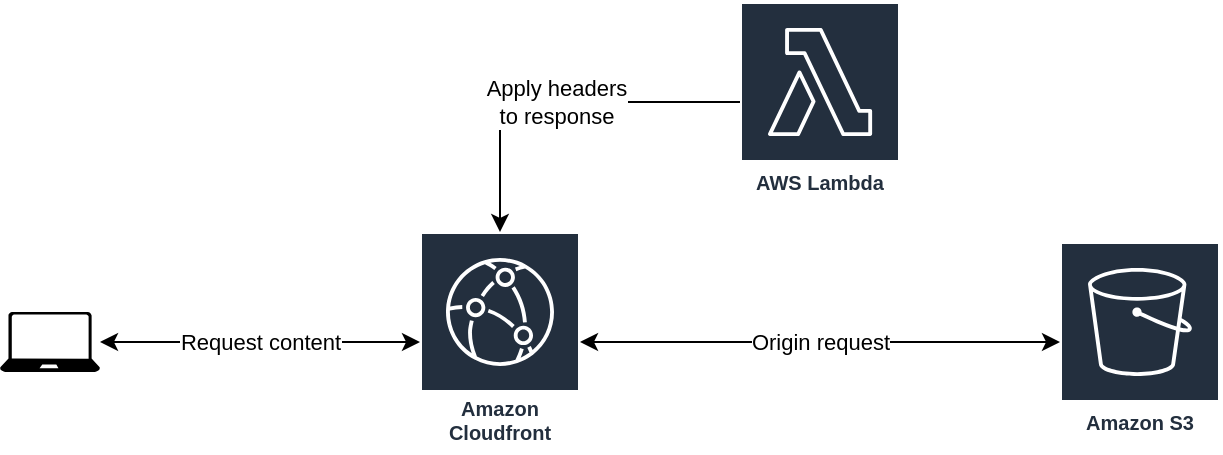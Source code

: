 <mxfile version="14.5.1" type="device"><diagram id="-TVlzsj7Bw_190lxtyR1" name="Page-1"><mxGraphModel dx="1106" dy="761" grid="1" gridSize="10" guides="1" tooltips="1" connect="1" arrows="1" fold="1" page="1" pageScale="1" pageWidth="827" pageHeight="1169" math="0" shadow="0"><root><mxCell id="0"/><mxCell id="1" parent="0"/><mxCell id="mMJkO2bk-3ohmAquewy1-7" value="Apply headers&lt;br&gt;to response" style="edgeStyle=orthogonalEdgeStyle;rounded=0;orthogonalLoop=1;jettySize=auto;html=1;" edge="1" parent="1" source="mMJkO2bk-3ohmAquewy1-1" target="mMJkO2bk-3ohmAquewy1-2"><mxGeometry relative="1" as="geometry"/></mxCell><mxCell id="mMJkO2bk-3ohmAquewy1-1" value="AWS Lambda" style="outlineConnect=0;fontColor=#232F3E;gradientColor=none;strokeColor=#ffffff;fillColor=#232F3E;dashed=0;verticalLabelPosition=middle;verticalAlign=bottom;align=center;html=1;whiteSpace=wrap;fontSize=10;fontStyle=1;spacing=3;shape=mxgraph.aws4.productIcon;prIcon=mxgraph.aws4.lambda;shadow=0;sketch=0;" vertex="1" parent="1"><mxGeometry x="440" y="80" width="80" height="100" as="geometry"/></mxCell><mxCell id="mMJkO2bk-3ohmAquewy1-5" value="Origin request" style="edgeStyle=orthogonalEdgeStyle;rounded=0;orthogonalLoop=1;jettySize=auto;html=1;startArrow=classic;startFill=1;" edge="1" parent="1" source="mMJkO2bk-3ohmAquewy1-2" target="mMJkO2bk-3ohmAquewy1-4"><mxGeometry relative="1" as="geometry"/></mxCell><mxCell id="mMJkO2bk-3ohmAquewy1-2" value="Amazon Cloudfront" style="outlineConnect=0;fontColor=#232F3E;gradientColor=none;strokeColor=#ffffff;fillColor=#232F3E;dashed=0;verticalLabelPosition=middle;verticalAlign=bottom;align=center;html=1;whiteSpace=wrap;fontSize=10;fontStyle=1;spacing=3;shape=mxgraph.aws4.productIcon;prIcon=mxgraph.aws4.cloudfront;" vertex="1" parent="1"><mxGeometry x="280" y="195" width="80" height="110" as="geometry"/></mxCell><mxCell id="mMJkO2bk-3ohmAquewy1-4" value="Amazon S3" style="outlineConnect=0;fontColor=#232F3E;gradientColor=none;strokeColor=#ffffff;fillColor=#232F3E;dashed=0;verticalLabelPosition=middle;verticalAlign=bottom;align=center;html=1;whiteSpace=wrap;fontSize=10;fontStyle=1;spacing=3;shape=mxgraph.aws4.productIcon;prIcon=mxgraph.aws4.s3;" vertex="1" parent="1"><mxGeometry x="600" y="200" width="80" height="100" as="geometry"/></mxCell><mxCell id="mMJkO2bk-3ohmAquewy1-10" value="Request content" style="edgeStyle=orthogonalEdgeStyle;rounded=0;orthogonalLoop=1;jettySize=auto;html=1;startArrow=classic;startFill=1;" edge="1" parent="1" source="mMJkO2bk-3ohmAquewy1-9" target="mMJkO2bk-3ohmAquewy1-2"><mxGeometry relative="1" as="geometry"/></mxCell><mxCell id="mMJkO2bk-3ohmAquewy1-9" value="" style="verticalLabelPosition=bottom;html=1;verticalAlign=top;align=center;strokeColor=none;shape=mxgraph.azure.laptop;pointerEvents=1;fillColor=#000000;" vertex="1" parent="1"><mxGeometry x="70" y="235" width="50" height="30" as="geometry"/></mxCell></root></mxGraphModel></diagram></mxfile>